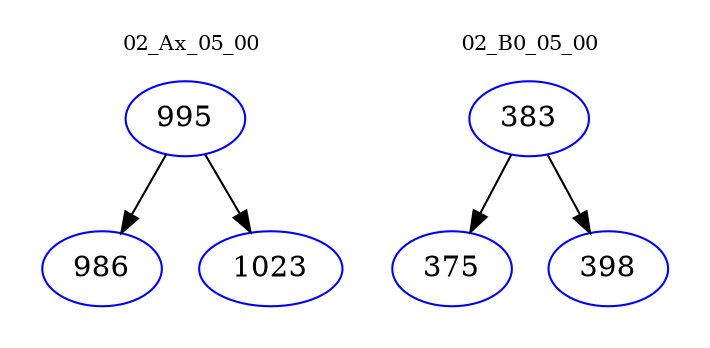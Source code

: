digraph{
subgraph cluster_0 {
color = white
label = "02_Ax_05_00";
fontsize=10;
T0_995 [label="995", color="blue"]
T0_995 -> T0_986 [color="black"]
T0_986 [label="986", color="blue"]
T0_995 -> T0_1023 [color="black"]
T0_1023 [label="1023", color="blue"]
}
subgraph cluster_1 {
color = white
label = "02_B0_05_00";
fontsize=10;
T1_383 [label="383", color="blue"]
T1_383 -> T1_375 [color="black"]
T1_375 [label="375", color="blue"]
T1_383 -> T1_398 [color="black"]
T1_398 [label="398", color="blue"]
}
}
